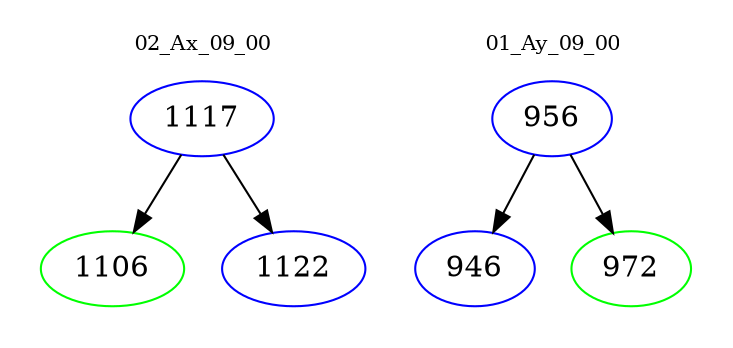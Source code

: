 digraph{
subgraph cluster_0 {
color = white
label = "02_Ax_09_00";
fontsize=10;
T0_1117 [label="1117", color="blue"]
T0_1117 -> T0_1106 [color="black"]
T0_1106 [label="1106", color="green"]
T0_1117 -> T0_1122 [color="black"]
T0_1122 [label="1122", color="blue"]
}
subgraph cluster_1 {
color = white
label = "01_Ay_09_00";
fontsize=10;
T1_956 [label="956", color="blue"]
T1_956 -> T1_946 [color="black"]
T1_946 [label="946", color="blue"]
T1_956 -> T1_972 [color="black"]
T1_972 [label="972", color="green"]
}
}
